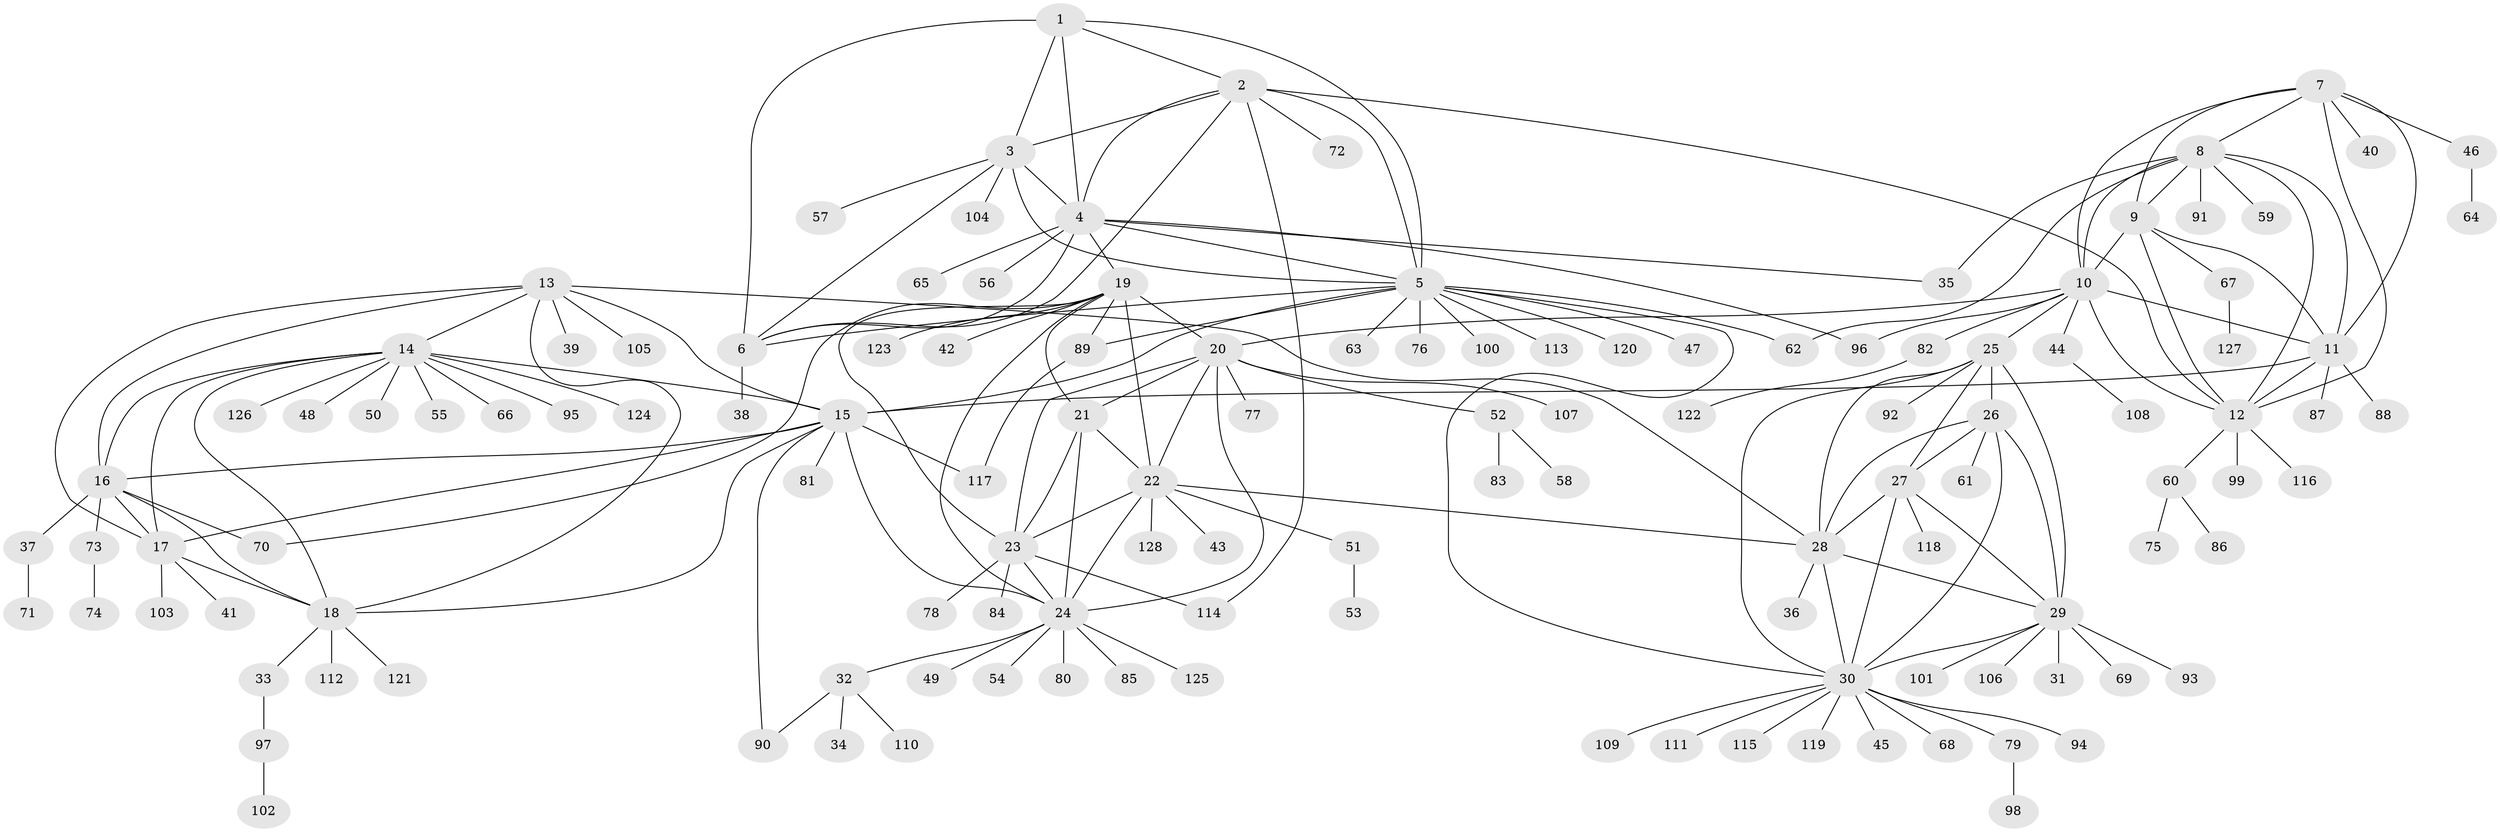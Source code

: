 // coarse degree distribution, {9: 0.0196078431372549, 12: 0.0196078431372549, 15: 0.0196078431372549, 14: 0.0196078431372549, 17: 0.0196078431372549, 1: 0.8431372549019608, 2: 0.058823529411764705}
// Generated by graph-tools (version 1.1) at 2025/19/03/04/25 18:19:38]
// undirected, 128 vertices, 191 edges
graph export_dot {
graph [start="1"]
  node [color=gray90,style=filled];
  1;
  2;
  3;
  4;
  5;
  6;
  7;
  8;
  9;
  10;
  11;
  12;
  13;
  14;
  15;
  16;
  17;
  18;
  19;
  20;
  21;
  22;
  23;
  24;
  25;
  26;
  27;
  28;
  29;
  30;
  31;
  32;
  33;
  34;
  35;
  36;
  37;
  38;
  39;
  40;
  41;
  42;
  43;
  44;
  45;
  46;
  47;
  48;
  49;
  50;
  51;
  52;
  53;
  54;
  55;
  56;
  57;
  58;
  59;
  60;
  61;
  62;
  63;
  64;
  65;
  66;
  67;
  68;
  69;
  70;
  71;
  72;
  73;
  74;
  75;
  76;
  77;
  78;
  79;
  80;
  81;
  82;
  83;
  84;
  85;
  86;
  87;
  88;
  89;
  90;
  91;
  92;
  93;
  94;
  95;
  96;
  97;
  98;
  99;
  100;
  101;
  102;
  103;
  104;
  105;
  106;
  107;
  108;
  109;
  110;
  111;
  112;
  113;
  114;
  115;
  116;
  117;
  118;
  119;
  120;
  121;
  122;
  123;
  124;
  125;
  126;
  127;
  128;
  1 -- 2;
  1 -- 3;
  1 -- 4;
  1 -- 5;
  1 -- 6;
  2 -- 3;
  2 -- 4;
  2 -- 5;
  2 -- 6;
  2 -- 12;
  2 -- 72;
  2 -- 114;
  3 -- 4;
  3 -- 5;
  3 -- 6;
  3 -- 57;
  3 -- 104;
  4 -- 5;
  4 -- 6;
  4 -- 19;
  4 -- 35;
  4 -- 56;
  4 -- 65;
  4 -- 96;
  5 -- 6;
  5 -- 15;
  5 -- 30;
  5 -- 47;
  5 -- 62;
  5 -- 63;
  5 -- 76;
  5 -- 89;
  5 -- 100;
  5 -- 113;
  5 -- 120;
  6 -- 38;
  7 -- 8;
  7 -- 9;
  7 -- 10;
  7 -- 11;
  7 -- 12;
  7 -- 40;
  7 -- 46;
  8 -- 9;
  8 -- 10;
  8 -- 11;
  8 -- 12;
  8 -- 35;
  8 -- 59;
  8 -- 62;
  8 -- 91;
  9 -- 10;
  9 -- 11;
  9 -- 12;
  9 -- 67;
  10 -- 11;
  10 -- 12;
  10 -- 20;
  10 -- 25;
  10 -- 44;
  10 -- 82;
  10 -- 96;
  11 -- 12;
  11 -- 15;
  11 -- 87;
  11 -- 88;
  12 -- 60;
  12 -- 99;
  12 -- 116;
  13 -- 14;
  13 -- 15;
  13 -- 16;
  13 -- 17;
  13 -- 18;
  13 -- 28;
  13 -- 39;
  13 -- 105;
  14 -- 15;
  14 -- 16;
  14 -- 17;
  14 -- 18;
  14 -- 48;
  14 -- 50;
  14 -- 55;
  14 -- 66;
  14 -- 95;
  14 -- 124;
  14 -- 126;
  15 -- 16;
  15 -- 17;
  15 -- 18;
  15 -- 24;
  15 -- 81;
  15 -- 90;
  15 -- 117;
  16 -- 17;
  16 -- 18;
  16 -- 37;
  16 -- 70;
  16 -- 73;
  17 -- 18;
  17 -- 41;
  17 -- 103;
  18 -- 33;
  18 -- 112;
  18 -- 121;
  19 -- 20;
  19 -- 21;
  19 -- 22;
  19 -- 23;
  19 -- 24;
  19 -- 42;
  19 -- 70;
  19 -- 89;
  19 -- 123;
  20 -- 21;
  20 -- 22;
  20 -- 23;
  20 -- 24;
  20 -- 52;
  20 -- 77;
  20 -- 107;
  21 -- 22;
  21 -- 23;
  21 -- 24;
  22 -- 23;
  22 -- 24;
  22 -- 28;
  22 -- 43;
  22 -- 51;
  22 -- 128;
  23 -- 24;
  23 -- 78;
  23 -- 84;
  23 -- 114;
  24 -- 32;
  24 -- 49;
  24 -- 54;
  24 -- 80;
  24 -- 85;
  24 -- 125;
  25 -- 26;
  25 -- 27;
  25 -- 28;
  25 -- 29;
  25 -- 30;
  25 -- 92;
  26 -- 27;
  26 -- 28;
  26 -- 29;
  26 -- 30;
  26 -- 61;
  27 -- 28;
  27 -- 29;
  27 -- 30;
  27 -- 118;
  28 -- 29;
  28 -- 30;
  28 -- 36;
  29 -- 30;
  29 -- 31;
  29 -- 69;
  29 -- 93;
  29 -- 101;
  29 -- 106;
  30 -- 45;
  30 -- 68;
  30 -- 79;
  30 -- 94;
  30 -- 109;
  30 -- 111;
  30 -- 115;
  30 -- 119;
  32 -- 34;
  32 -- 90;
  32 -- 110;
  33 -- 97;
  37 -- 71;
  44 -- 108;
  46 -- 64;
  51 -- 53;
  52 -- 58;
  52 -- 83;
  60 -- 75;
  60 -- 86;
  67 -- 127;
  73 -- 74;
  79 -- 98;
  82 -- 122;
  89 -- 117;
  97 -- 102;
}
